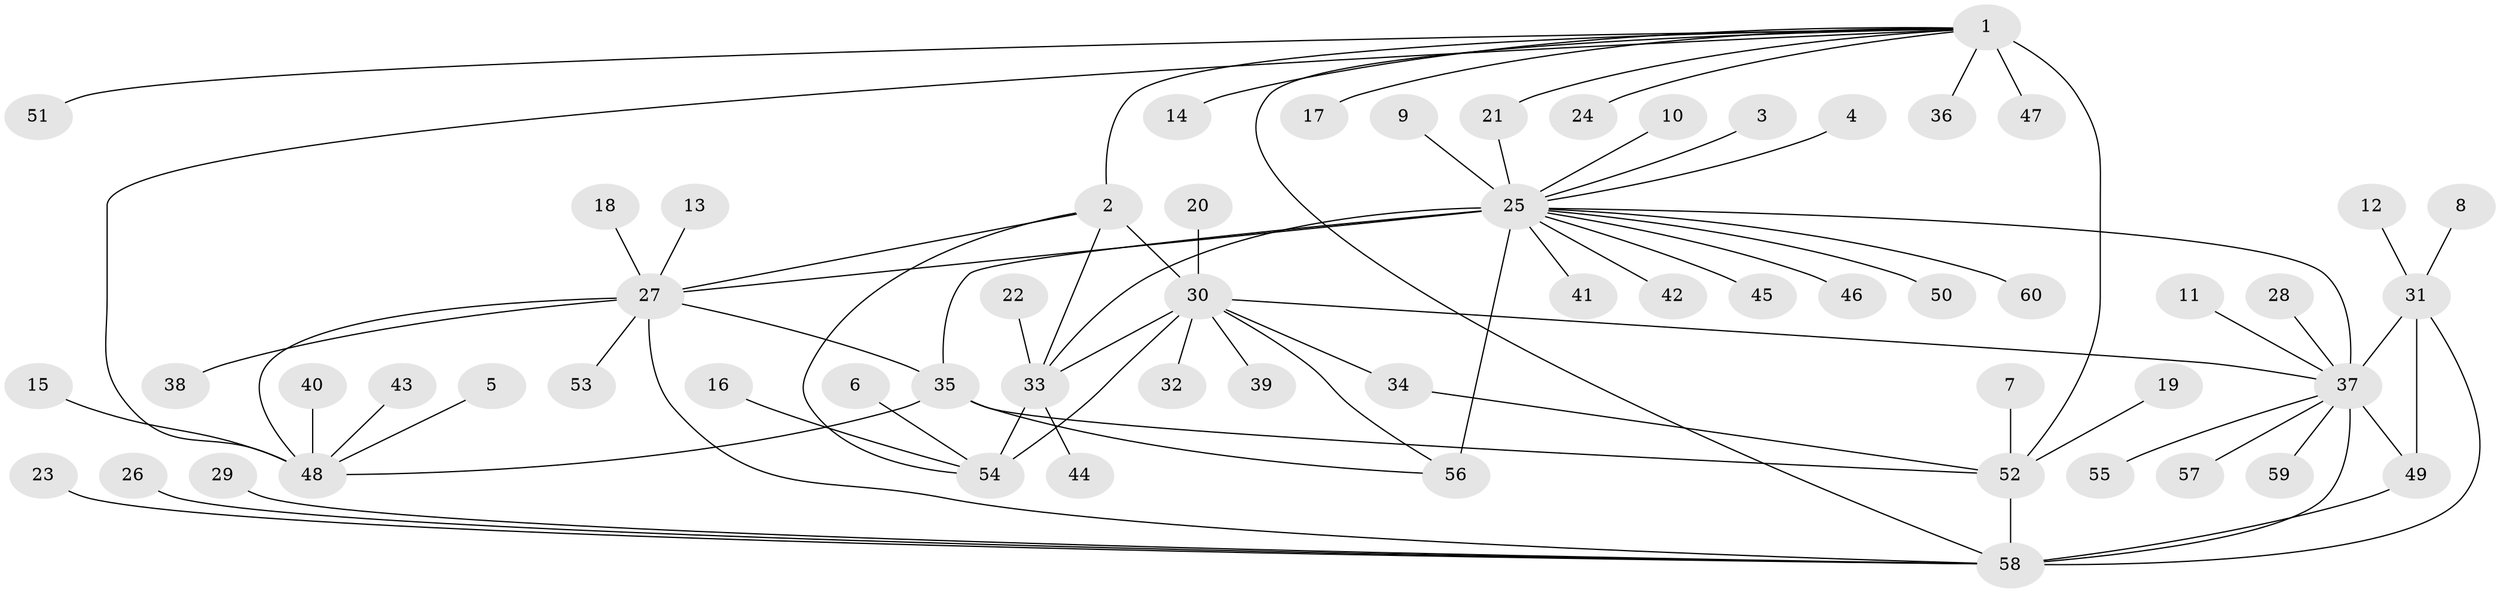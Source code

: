 // original degree distribution, {10: 0.03333333333333333, 8: 0.058333333333333334, 7: 0.058333333333333334, 9: 0.025, 5: 0.025, 12: 0.025, 15: 0.008333333333333333, 11: 0.008333333333333333, 6: 0.008333333333333333, 1: 0.6416666666666667, 2: 0.09166666666666666, 3: 0.016666666666666666}
// Generated by graph-tools (version 1.1) at 2025/50/03/09/25 03:50:37]
// undirected, 60 vertices, 78 edges
graph export_dot {
graph [start="1"]
  node [color=gray90,style=filled];
  1;
  2;
  3;
  4;
  5;
  6;
  7;
  8;
  9;
  10;
  11;
  12;
  13;
  14;
  15;
  16;
  17;
  18;
  19;
  20;
  21;
  22;
  23;
  24;
  25;
  26;
  27;
  28;
  29;
  30;
  31;
  32;
  33;
  34;
  35;
  36;
  37;
  38;
  39;
  40;
  41;
  42;
  43;
  44;
  45;
  46;
  47;
  48;
  49;
  50;
  51;
  52;
  53;
  54;
  55;
  56;
  57;
  58;
  59;
  60;
  1 -- 2 [weight=1.0];
  1 -- 14 [weight=1.0];
  1 -- 17 [weight=1.0];
  1 -- 21 [weight=1.0];
  1 -- 24 [weight=1.0];
  1 -- 36 [weight=1.0];
  1 -- 47 [weight=1.0];
  1 -- 48 [weight=1.0];
  1 -- 51 [weight=1.0];
  1 -- 52 [weight=8.0];
  1 -- 58 [weight=1.0];
  2 -- 27 [weight=1.0];
  2 -- 30 [weight=3.0];
  2 -- 33 [weight=1.0];
  2 -- 54 [weight=1.0];
  3 -- 25 [weight=1.0];
  4 -- 25 [weight=1.0];
  5 -- 48 [weight=1.0];
  6 -- 54 [weight=1.0];
  7 -- 52 [weight=1.0];
  8 -- 31 [weight=1.0];
  9 -- 25 [weight=1.0];
  10 -- 25 [weight=1.0];
  11 -- 37 [weight=1.0];
  12 -- 31 [weight=1.0];
  13 -- 27 [weight=1.0];
  15 -- 48 [weight=1.0];
  16 -- 54 [weight=1.0];
  18 -- 27 [weight=1.0];
  19 -- 52 [weight=1.0];
  20 -- 30 [weight=1.0];
  21 -- 25 [weight=1.0];
  22 -- 33 [weight=1.0];
  23 -- 58 [weight=1.0];
  25 -- 27 [weight=1.0];
  25 -- 33 [weight=1.0];
  25 -- 35 [weight=3.0];
  25 -- 37 [weight=1.0];
  25 -- 41 [weight=1.0];
  25 -- 42 [weight=1.0];
  25 -- 45 [weight=1.0];
  25 -- 46 [weight=1.0];
  25 -- 50 [weight=1.0];
  25 -- 56 [weight=6.0];
  25 -- 60 [weight=1.0];
  26 -- 58 [weight=1.0];
  27 -- 35 [weight=4.0];
  27 -- 38 [weight=1.0];
  27 -- 48 [weight=4.0];
  27 -- 53 [weight=1.0];
  27 -- 58 [weight=1.0];
  28 -- 37 [weight=1.0];
  29 -- 58 [weight=1.0];
  30 -- 32 [weight=1.0];
  30 -- 33 [weight=3.0];
  30 -- 34 [weight=1.0];
  30 -- 37 [weight=1.0];
  30 -- 39 [weight=1.0];
  30 -- 54 [weight=3.0];
  30 -- 56 [weight=1.0];
  31 -- 37 [weight=3.0];
  31 -- 49 [weight=1.0];
  31 -- 58 [weight=1.0];
  33 -- 44 [weight=1.0];
  33 -- 54 [weight=1.0];
  34 -- 52 [weight=1.0];
  35 -- 48 [weight=1.0];
  35 -- 52 [weight=1.0];
  35 -- 56 [weight=2.0];
  37 -- 49 [weight=3.0];
  37 -- 55 [weight=1.0];
  37 -- 57 [weight=1.0];
  37 -- 58 [weight=3.0];
  37 -- 59 [weight=1.0];
  40 -- 48 [weight=1.0];
  43 -- 48 [weight=1.0];
  49 -- 58 [weight=1.0];
  52 -- 58 [weight=1.0];
}
